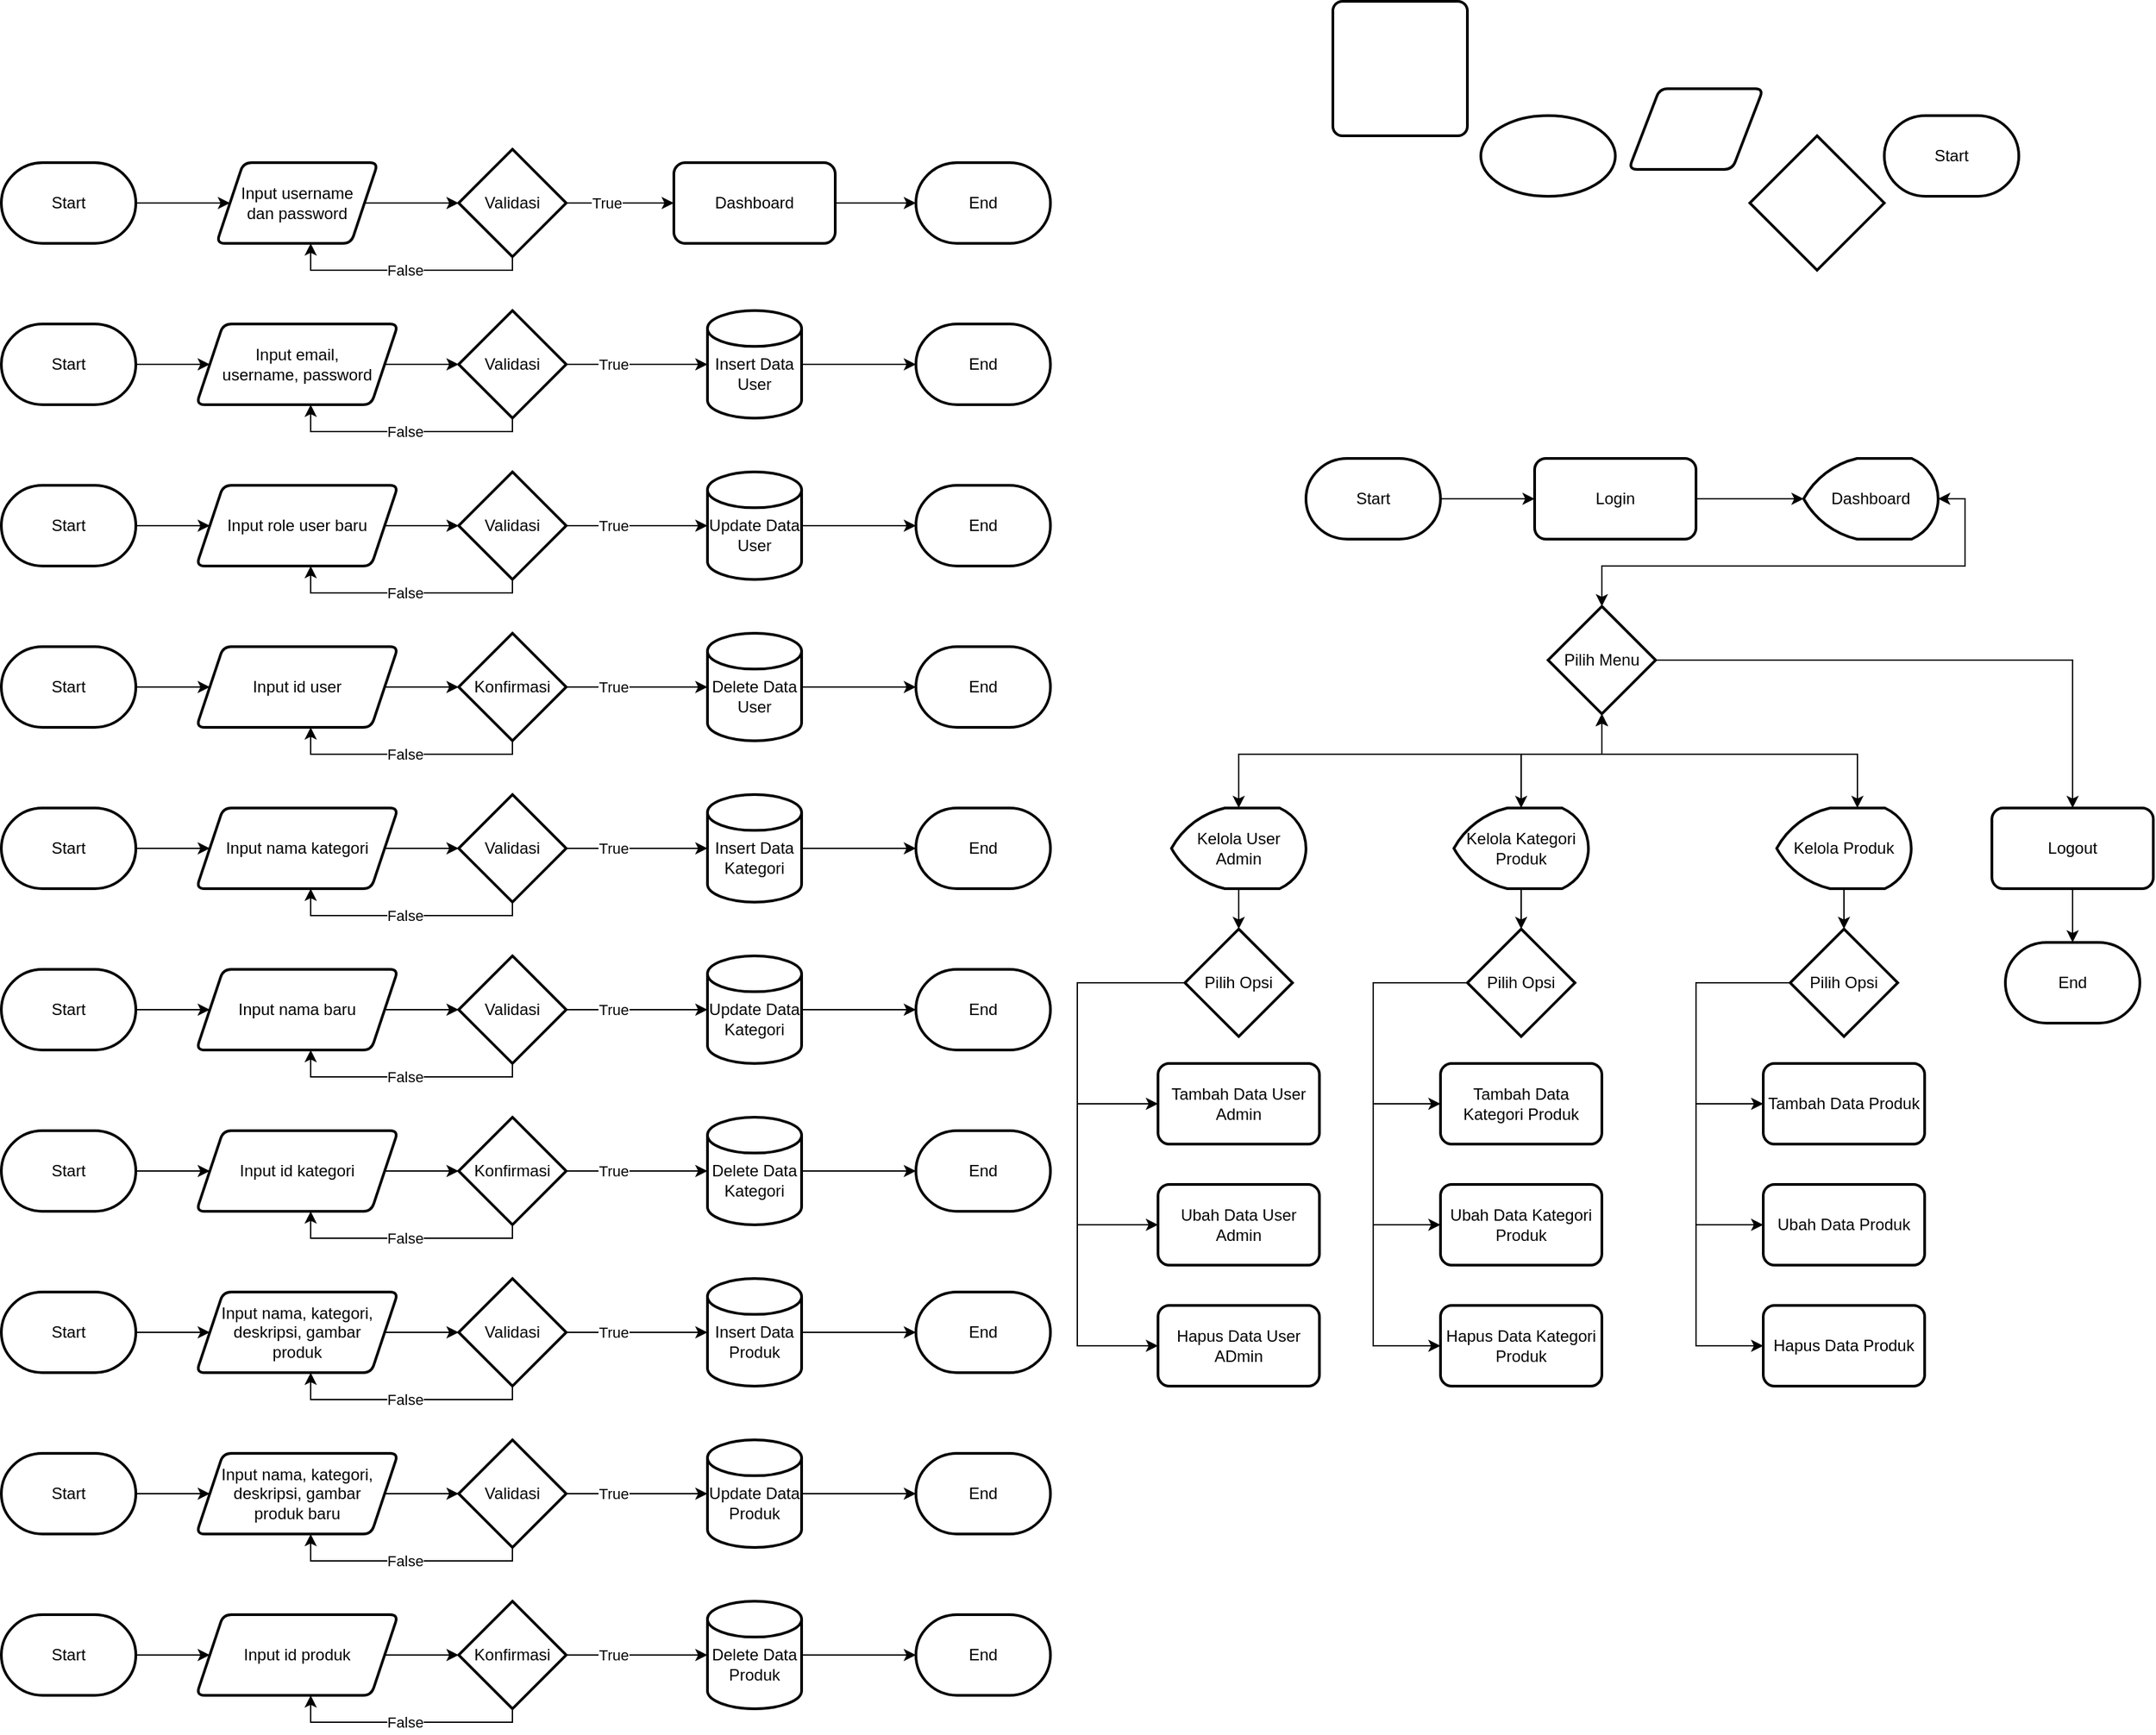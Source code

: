 <mxfile version="24.7.1" type="github">
  <diagram name="Page-1" id="4egFIx3D8ymip1pw0-96">
    <mxGraphModel dx="1615" dy="1778" grid="1" gridSize="10" guides="1" tooltips="1" connect="1" arrows="1" fold="1" page="1" pageScale="1" pageWidth="1100" pageHeight="850" math="0" shadow="0">
      <root>
        <mxCell id="0" />
        <mxCell id="1" parent="0" />
        <mxCell id="EiMYRc3BGC8ChVaxLTV0-5" value="" style="edgeStyle=orthogonalEdgeStyle;rounded=0;orthogonalLoop=1;jettySize=auto;html=1;" parent="1" source="EiMYRc3BGC8ChVaxLTV0-32" target="EiMYRc3BGC8ChVaxLTV0-4" edge="1">
          <mxGeometry relative="1" as="geometry">
            <mxPoint x="360" y="150" as="sourcePoint" />
          </mxGeometry>
        </mxCell>
        <mxCell id="EiMYRc3BGC8ChVaxLTV0-7" value="" style="edgeStyle=orthogonalEdgeStyle;rounded=0;orthogonalLoop=1;jettySize=auto;html=1;" parent="1" source="EiMYRc3BGC8ChVaxLTV0-4" target="EiMYRc3BGC8ChVaxLTV0-6" edge="1">
          <mxGeometry relative="1" as="geometry" />
        </mxCell>
        <mxCell id="EiMYRc3BGC8ChVaxLTV0-4" value="Input username&lt;div&gt;dan password&lt;/div&gt;" style="shape=parallelogram;perimeter=parallelogramPerimeter;whiteSpace=wrap;html=1;fixedSize=1;rounded=1;strokeColor=default;strokeWidth=2;align=center;verticalAlign=middle;arcSize=12;fontFamily=Helvetica;fontSize=12;fontColor=default;fillColor=default;" parent="1" vertex="1">
          <mxGeometry x="420" y="120" width="120" height="60" as="geometry" />
        </mxCell>
        <mxCell id="EiMYRc3BGC8ChVaxLTV0-8" style="edgeStyle=orthogonalEdgeStyle;rounded=0;orthogonalLoop=1;jettySize=auto;html=1;" parent="1" source="EiMYRc3BGC8ChVaxLTV0-6" target="EiMYRc3BGC8ChVaxLTV0-4" edge="1">
          <mxGeometry relative="1" as="geometry">
            <Array as="points">
              <mxPoint x="640" y="200" />
              <mxPoint x="490" y="200" />
            </Array>
          </mxGeometry>
        </mxCell>
        <mxCell id="EiMYRc3BGC8ChVaxLTV0-9" value="False" style="edgeLabel;html=1;align=center;verticalAlign=middle;resizable=0;points=[];" parent="EiMYRc3BGC8ChVaxLTV0-8" vertex="1" connectable="0">
          <mxGeometry x="-0.224" y="1" relative="1" as="geometry">
            <mxPoint x="-20" y="-1" as="offset" />
          </mxGeometry>
        </mxCell>
        <mxCell id="EiMYRc3BGC8ChVaxLTV0-11" value="" style="edgeStyle=orthogonalEdgeStyle;rounded=0;orthogonalLoop=1;jettySize=auto;html=1;" parent="1" source="EiMYRc3BGC8ChVaxLTV0-6" target="EiMYRc3BGC8ChVaxLTV0-10" edge="1">
          <mxGeometry relative="1" as="geometry" />
        </mxCell>
        <mxCell id="EiMYRc3BGC8ChVaxLTV0-12" value="True" style="edgeLabel;html=1;align=center;verticalAlign=middle;resizable=0;points=[];" parent="EiMYRc3BGC8ChVaxLTV0-11" vertex="1" connectable="0">
          <mxGeometry x="-0.607" y="-2" relative="1" as="geometry">
            <mxPoint x="14" y="-2" as="offset" />
          </mxGeometry>
        </mxCell>
        <mxCell id="EiMYRc3BGC8ChVaxLTV0-6" value="Validasi" style="rhombus;whiteSpace=wrap;html=1;strokeColor=default;strokeWidth=2;align=center;verticalAlign=middle;fontFamily=Helvetica;fontSize=12;fontColor=default;fillColor=default;" parent="1" vertex="1">
          <mxGeometry x="600" y="110" width="80" height="80" as="geometry" />
        </mxCell>
        <mxCell id="EiMYRc3BGC8ChVaxLTV0-36" style="edgeStyle=orthogonalEdgeStyle;rounded=0;orthogonalLoop=1;jettySize=auto;html=1;" parent="1" source="EiMYRc3BGC8ChVaxLTV0-10" target="EiMYRc3BGC8ChVaxLTV0-35" edge="1">
          <mxGeometry relative="1" as="geometry" />
        </mxCell>
        <mxCell id="EiMYRc3BGC8ChVaxLTV0-10" value="Dashboard" style="whiteSpace=wrap;html=1;rounded=1;strokeColor=default;strokeWidth=2;align=center;verticalAlign=middle;arcSize=14;fontFamily=Helvetica;fontSize=12;fontColor=default;fillColor=default;" parent="1" vertex="1">
          <mxGeometry x="760" y="120" width="120" height="60" as="geometry" />
        </mxCell>
        <mxCell id="EiMYRc3BGC8ChVaxLTV0-15" value="" style="edgeStyle=orthogonalEdgeStyle;rounded=0;orthogonalLoop=1;jettySize=auto;html=1;" parent="1" source="EiMYRc3BGC8ChVaxLTV0-16" target="EiMYRc3BGC8ChVaxLTV0-21" edge="1">
          <mxGeometry relative="1" as="geometry" />
        </mxCell>
        <mxCell id="EiMYRc3BGC8ChVaxLTV0-16" value="Input email, username,&lt;span style=&quot;background-color: initial;&quot;&gt;&amp;nbsp;password&lt;/span&gt;" style="shape=parallelogram;perimeter=parallelogramPerimeter;whiteSpace=wrap;html=1;fixedSize=1;rounded=1;strokeColor=default;strokeWidth=2;align=center;verticalAlign=middle;arcSize=12;fontFamily=Helvetica;fontSize=12;fontColor=default;fillColor=default;" parent="1" vertex="1">
          <mxGeometry x="405" y="240" width="150" height="60" as="geometry" />
        </mxCell>
        <mxCell id="EiMYRc3BGC8ChVaxLTV0-17" style="edgeStyle=orthogonalEdgeStyle;rounded=0;orthogonalLoop=1;jettySize=auto;html=1;" parent="1" source="EiMYRc3BGC8ChVaxLTV0-21" target="EiMYRc3BGC8ChVaxLTV0-16" edge="1">
          <mxGeometry relative="1" as="geometry">
            <Array as="points">
              <mxPoint x="640" y="320" />
              <mxPoint x="490" y="320" />
            </Array>
          </mxGeometry>
        </mxCell>
        <mxCell id="EiMYRc3BGC8ChVaxLTV0-18" value="False" style="edgeLabel;html=1;align=center;verticalAlign=middle;resizable=0;points=[];" parent="EiMYRc3BGC8ChVaxLTV0-17" vertex="1" connectable="0">
          <mxGeometry x="-0.224" y="1" relative="1" as="geometry">
            <mxPoint x="-20" y="-1" as="offset" />
          </mxGeometry>
        </mxCell>
        <mxCell id="EiMYRc3BGC8ChVaxLTV0-19" value="" style="edgeStyle=orthogonalEdgeStyle;rounded=0;orthogonalLoop=1;jettySize=auto;html=1;" parent="1" source="EiMYRc3BGC8ChVaxLTV0-21" target="EiMYRc3BGC8ChVaxLTV0-38" edge="1">
          <mxGeometry relative="1" as="geometry">
            <mxPoint x="760" y="270" as="targetPoint" />
          </mxGeometry>
        </mxCell>
        <mxCell id="EiMYRc3BGC8ChVaxLTV0-20" value="True" style="edgeLabel;html=1;align=center;verticalAlign=middle;resizable=0;points=[];" parent="EiMYRc3BGC8ChVaxLTV0-19" vertex="1" connectable="0">
          <mxGeometry x="-0.607" y="-2" relative="1" as="geometry">
            <mxPoint x="14" y="-2" as="offset" />
          </mxGeometry>
        </mxCell>
        <mxCell id="EiMYRc3BGC8ChVaxLTV0-21" value="Validasi" style="rhombus;whiteSpace=wrap;html=1;strokeColor=default;strokeWidth=2;align=center;verticalAlign=middle;fontFamily=Helvetica;fontSize=12;fontColor=default;fillColor=default;" parent="1" vertex="1">
          <mxGeometry x="600" y="230" width="80" height="80" as="geometry" />
        </mxCell>
        <mxCell id="EiMYRc3BGC8ChVaxLTV0-37" style="edgeStyle=orthogonalEdgeStyle;rounded=0;orthogonalLoop=1;jettySize=auto;html=1;" parent="1" source="EiMYRc3BGC8ChVaxLTV0-38" target="EiMYRc3BGC8ChVaxLTV0-34" edge="1">
          <mxGeometry relative="1" as="geometry">
            <mxPoint x="880" y="270" as="sourcePoint" />
          </mxGeometry>
        </mxCell>
        <mxCell id="EiMYRc3BGC8ChVaxLTV0-24" value="Start" style="strokeWidth=2;html=1;shape=mxgraph.flowchart.terminator;whiteSpace=wrap;" parent="1" vertex="1">
          <mxGeometry x="1660" y="85" width="100" height="60" as="geometry" />
        </mxCell>
        <mxCell id="EiMYRc3BGC8ChVaxLTV0-25" value="" style="shape=parallelogram;html=1;strokeWidth=2;perimeter=parallelogramPerimeter;whiteSpace=wrap;rounded=1;arcSize=12;size=0.23;" parent="1" vertex="1">
          <mxGeometry x="1470" y="65" width="100" height="60" as="geometry" />
        </mxCell>
        <mxCell id="EiMYRc3BGC8ChVaxLTV0-26" value="" style="rounded=1;whiteSpace=wrap;html=1;absoluteArcSize=1;arcSize=14;strokeWidth=2;" parent="1" vertex="1">
          <mxGeometry x="1250" width="100" height="100" as="geometry" />
        </mxCell>
        <mxCell id="EiMYRc3BGC8ChVaxLTV0-29" style="edgeStyle=orthogonalEdgeStyle;rounded=0;orthogonalLoop=1;jettySize=auto;html=1;" parent="1" source="EiMYRc3BGC8ChVaxLTV0-33" target="EiMYRc3BGC8ChVaxLTV0-16" edge="1">
          <mxGeometry relative="1" as="geometry">
            <mxPoint x="360" y="270" as="sourcePoint" />
          </mxGeometry>
        </mxCell>
        <mxCell id="EiMYRc3BGC8ChVaxLTV0-28" value="" style="strokeWidth=2;html=1;shape=mxgraph.flowchart.start_1;whiteSpace=wrap;" parent="1" vertex="1">
          <mxGeometry x="1360" y="85" width="100" height="60" as="geometry" />
        </mxCell>
        <mxCell id="EiMYRc3BGC8ChVaxLTV0-31" value="" style="strokeWidth=2;html=1;shape=mxgraph.flowchart.decision;whiteSpace=wrap;" parent="1" vertex="1">
          <mxGeometry x="1560" y="100" width="100" height="100" as="geometry" />
        </mxCell>
        <mxCell id="EiMYRc3BGC8ChVaxLTV0-32" value="Start" style="strokeWidth=2;html=1;shape=mxgraph.flowchart.terminator;whiteSpace=wrap;" parent="1" vertex="1">
          <mxGeometry x="260" y="120" width="100" height="60" as="geometry" />
        </mxCell>
        <mxCell id="EiMYRc3BGC8ChVaxLTV0-33" value="Start" style="strokeWidth=2;html=1;shape=mxgraph.flowchart.terminator;whiteSpace=wrap;" parent="1" vertex="1">
          <mxGeometry x="260" y="240" width="100" height="60" as="geometry" />
        </mxCell>
        <mxCell id="EiMYRc3BGC8ChVaxLTV0-34" value="End" style="strokeWidth=2;html=1;shape=mxgraph.flowchart.terminator;whiteSpace=wrap;" parent="1" vertex="1">
          <mxGeometry x="940" y="240" width="100" height="60" as="geometry" />
        </mxCell>
        <mxCell id="EiMYRc3BGC8ChVaxLTV0-35" value="End" style="strokeWidth=2;html=1;shape=mxgraph.flowchart.terminator;whiteSpace=wrap;" parent="1" vertex="1">
          <mxGeometry x="940" y="120" width="100" height="60" as="geometry" />
        </mxCell>
        <mxCell id="EiMYRc3BGC8ChVaxLTV0-38" value="&lt;div&gt;&lt;br&gt;&lt;/div&gt;Insert Data User" style="strokeWidth=2;html=1;shape=mxgraph.flowchart.database;whiteSpace=wrap;" parent="1" vertex="1">
          <mxGeometry x="785" y="230" width="70" height="80" as="geometry" />
        </mxCell>
        <mxCell id="EiMYRc3BGC8ChVaxLTV0-39" value="" style="edgeStyle=orthogonalEdgeStyle;rounded=0;orthogonalLoop=1;jettySize=auto;html=1;" parent="1" source="EiMYRc3BGC8ChVaxLTV0-40" target="EiMYRc3BGC8ChVaxLTV0-45" edge="1">
          <mxGeometry relative="1" as="geometry" />
        </mxCell>
        <mxCell id="EiMYRc3BGC8ChVaxLTV0-40" value="Input role user baru" style="shape=parallelogram;perimeter=parallelogramPerimeter;whiteSpace=wrap;html=1;fixedSize=1;rounded=1;strokeColor=default;strokeWidth=2;align=center;verticalAlign=middle;arcSize=12;fontFamily=Helvetica;fontSize=12;fontColor=default;fillColor=default;" parent="1" vertex="1">
          <mxGeometry x="405" y="360" width="150" height="60" as="geometry" />
        </mxCell>
        <mxCell id="EiMYRc3BGC8ChVaxLTV0-41" style="edgeStyle=orthogonalEdgeStyle;rounded=0;orthogonalLoop=1;jettySize=auto;html=1;" parent="1" source="EiMYRc3BGC8ChVaxLTV0-45" target="EiMYRc3BGC8ChVaxLTV0-40" edge="1">
          <mxGeometry relative="1" as="geometry">
            <Array as="points">
              <mxPoint x="640" y="440" />
              <mxPoint x="490" y="440" />
            </Array>
          </mxGeometry>
        </mxCell>
        <mxCell id="EiMYRc3BGC8ChVaxLTV0-42" value="False" style="edgeLabel;html=1;align=center;verticalAlign=middle;resizable=0;points=[];" parent="EiMYRc3BGC8ChVaxLTV0-41" vertex="1" connectable="0">
          <mxGeometry x="-0.224" y="1" relative="1" as="geometry">
            <mxPoint x="-20" y="-1" as="offset" />
          </mxGeometry>
        </mxCell>
        <mxCell id="EiMYRc3BGC8ChVaxLTV0-43" value="" style="edgeStyle=orthogonalEdgeStyle;rounded=0;orthogonalLoop=1;jettySize=auto;html=1;" parent="1" source="EiMYRc3BGC8ChVaxLTV0-45" target="EiMYRc3BGC8ChVaxLTV0-50" edge="1">
          <mxGeometry relative="1" as="geometry">
            <mxPoint x="760" y="390" as="targetPoint" />
          </mxGeometry>
        </mxCell>
        <mxCell id="EiMYRc3BGC8ChVaxLTV0-44" value="True" style="edgeLabel;html=1;align=center;verticalAlign=middle;resizable=0;points=[];" parent="EiMYRc3BGC8ChVaxLTV0-43" vertex="1" connectable="0">
          <mxGeometry x="-0.607" y="-2" relative="1" as="geometry">
            <mxPoint x="14" y="-2" as="offset" />
          </mxGeometry>
        </mxCell>
        <mxCell id="EiMYRc3BGC8ChVaxLTV0-45" value="Validasi" style="rhombus;whiteSpace=wrap;html=1;strokeColor=default;strokeWidth=2;align=center;verticalAlign=middle;fontFamily=Helvetica;fontSize=12;fontColor=default;fillColor=default;" parent="1" vertex="1">
          <mxGeometry x="600" y="350" width="80" height="80" as="geometry" />
        </mxCell>
        <mxCell id="EiMYRc3BGC8ChVaxLTV0-46" style="edgeStyle=orthogonalEdgeStyle;rounded=0;orthogonalLoop=1;jettySize=auto;html=1;" parent="1" source="EiMYRc3BGC8ChVaxLTV0-50" target="EiMYRc3BGC8ChVaxLTV0-49" edge="1">
          <mxGeometry relative="1" as="geometry">
            <mxPoint x="880" y="390" as="sourcePoint" />
          </mxGeometry>
        </mxCell>
        <mxCell id="EiMYRc3BGC8ChVaxLTV0-47" style="edgeStyle=orthogonalEdgeStyle;rounded=0;orthogonalLoop=1;jettySize=auto;html=1;" parent="1" source="EiMYRc3BGC8ChVaxLTV0-48" target="EiMYRc3BGC8ChVaxLTV0-40" edge="1">
          <mxGeometry relative="1" as="geometry">
            <mxPoint x="360" y="390" as="sourcePoint" />
          </mxGeometry>
        </mxCell>
        <mxCell id="EiMYRc3BGC8ChVaxLTV0-48" value="Start" style="strokeWidth=2;html=1;shape=mxgraph.flowchart.terminator;whiteSpace=wrap;" parent="1" vertex="1">
          <mxGeometry x="260" y="360" width="100" height="60" as="geometry" />
        </mxCell>
        <mxCell id="EiMYRc3BGC8ChVaxLTV0-49" value="End" style="strokeWidth=2;html=1;shape=mxgraph.flowchart.terminator;whiteSpace=wrap;" parent="1" vertex="1">
          <mxGeometry x="940" y="360" width="100" height="60" as="geometry" />
        </mxCell>
        <mxCell id="EiMYRc3BGC8ChVaxLTV0-50" value="&lt;div&gt;&lt;br&gt;&lt;/div&gt;Update Data User" style="strokeWidth=2;html=1;shape=mxgraph.flowchart.database;whiteSpace=wrap;" parent="1" vertex="1">
          <mxGeometry x="785" y="350" width="70" height="80" as="geometry" />
        </mxCell>
        <mxCell id="EiMYRc3BGC8ChVaxLTV0-51" value="" style="edgeStyle=orthogonalEdgeStyle;rounded=0;orthogonalLoop=1;jettySize=auto;html=1;" parent="1" source="EiMYRc3BGC8ChVaxLTV0-52" target="EiMYRc3BGC8ChVaxLTV0-57" edge="1">
          <mxGeometry relative="1" as="geometry" />
        </mxCell>
        <mxCell id="EiMYRc3BGC8ChVaxLTV0-52" value="Input id user" style="shape=parallelogram;perimeter=parallelogramPerimeter;whiteSpace=wrap;html=1;fixedSize=1;rounded=1;strokeColor=default;strokeWidth=2;align=center;verticalAlign=middle;arcSize=12;fontFamily=Helvetica;fontSize=12;fontColor=default;fillColor=default;" parent="1" vertex="1">
          <mxGeometry x="405" y="480" width="150" height="60" as="geometry" />
        </mxCell>
        <mxCell id="EiMYRc3BGC8ChVaxLTV0-53" style="edgeStyle=orthogonalEdgeStyle;rounded=0;orthogonalLoop=1;jettySize=auto;html=1;" parent="1" source="EiMYRc3BGC8ChVaxLTV0-57" target="EiMYRc3BGC8ChVaxLTV0-52" edge="1">
          <mxGeometry relative="1" as="geometry">
            <Array as="points">
              <mxPoint x="640" y="560" />
              <mxPoint x="490" y="560" />
            </Array>
          </mxGeometry>
        </mxCell>
        <mxCell id="EiMYRc3BGC8ChVaxLTV0-54" value="False" style="edgeLabel;html=1;align=center;verticalAlign=middle;resizable=0;points=[];" parent="EiMYRc3BGC8ChVaxLTV0-53" vertex="1" connectable="0">
          <mxGeometry x="-0.224" y="1" relative="1" as="geometry">
            <mxPoint x="-20" y="-1" as="offset" />
          </mxGeometry>
        </mxCell>
        <mxCell id="EiMYRc3BGC8ChVaxLTV0-55" value="" style="edgeStyle=orthogonalEdgeStyle;rounded=0;orthogonalLoop=1;jettySize=auto;html=1;" parent="1" source="EiMYRc3BGC8ChVaxLTV0-57" target="EiMYRc3BGC8ChVaxLTV0-62" edge="1">
          <mxGeometry relative="1" as="geometry">
            <mxPoint x="760" y="510" as="targetPoint" />
          </mxGeometry>
        </mxCell>
        <mxCell id="EiMYRc3BGC8ChVaxLTV0-56" value="True" style="edgeLabel;html=1;align=center;verticalAlign=middle;resizable=0;points=[];" parent="EiMYRc3BGC8ChVaxLTV0-55" vertex="1" connectable="0">
          <mxGeometry x="-0.607" y="-2" relative="1" as="geometry">
            <mxPoint x="14" y="-2" as="offset" />
          </mxGeometry>
        </mxCell>
        <mxCell id="EiMYRc3BGC8ChVaxLTV0-57" value="Konfirmasi" style="rhombus;whiteSpace=wrap;html=1;strokeColor=default;strokeWidth=2;align=center;verticalAlign=middle;fontFamily=Helvetica;fontSize=12;fontColor=default;fillColor=default;" parent="1" vertex="1">
          <mxGeometry x="600" y="470" width="80" height="80" as="geometry" />
        </mxCell>
        <mxCell id="EiMYRc3BGC8ChVaxLTV0-58" style="edgeStyle=orthogonalEdgeStyle;rounded=0;orthogonalLoop=1;jettySize=auto;html=1;" parent="1" source="EiMYRc3BGC8ChVaxLTV0-62" target="EiMYRc3BGC8ChVaxLTV0-61" edge="1">
          <mxGeometry relative="1" as="geometry">
            <mxPoint x="880" y="510" as="sourcePoint" />
          </mxGeometry>
        </mxCell>
        <mxCell id="EiMYRc3BGC8ChVaxLTV0-59" style="edgeStyle=orthogonalEdgeStyle;rounded=0;orthogonalLoop=1;jettySize=auto;html=1;" parent="1" source="EiMYRc3BGC8ChVaxLTV0-60" target="EiMYRc3BGC8ChVaxLTV0-52" edge="1">
          <mxGeometry relative="1" as="geometry">
            <mxPoint x="360" y="510" as="sourcePoint" />
          </mxGeometry>
        </mxCell>
        <mxCell id="EiMYRc3BGC8ChVaxLTV0-60" value="Start" style="strokeWidth=2;html=1;shape=mxgraph.flowchart.terminator;whiteSpace=wrap;" parent="1" vertex="1">
          <mxGeometry x="260" y="480" width="100" height="60" as="geometry" />
        </mxCell>
        <mxCell id="EiMYRc3BGC8ChVaxLTV0-61" value="End" style="strokeWidth=2;html=1;shape=mxgraph.flowchart.terminator;whiteSpace=wrap;" parent="1" vertex="1">
          <mxGeometry x="940" y="480" width="100" height="60" as="geometry" />
        </mxCell>
        <mxCell id="EiMYRc3BGC8ChVaxLTV0-62" value="&lt;div&gt;&lt;br&gt;&lt;/div&gt;Delete Data User" style="strokeWidth=2;html=1;shape=mxgraph.flowchart.database;whiteSpace=wrap;" parent="1" vertex="1">
          <mxGeometry x="785" y="470" width="70" height="80" as="geometry" />
        </mxCell>
        <mxCell id="EiMYRc3BGC8ChVaxLTV0-63" value="" style="edgeStyle=orthogonalEdgeStyle;rounded=0;orthogonalLoop=1;jettySize=auto;html=1;" parent="1" source="EiMYRc3BGC8ChVaxLTV0-64" target="EiMYRc3BGC8ChVaxLTV0-69" edge="1">
          <mxGeometry relative="1" as="geometry" />
        </mxCell>
        <mxCell id="EiMYRc3BGC8ChVaxLTV0-64" value="Input nama kategori" style="shape=parallelogram;perimeter=parallelogramPerimeter;whiteSpace=wrap;html=1;fixedSize=1;rounded=1;strokeColor=default;strokeWidth=2;align=center;verticalAlign=middle;arcSize=12;fontFamily=Helvetica;fontSize=12;fontColor=default;fillColor=default;" parent="1" vertex="1">
          <mxGeometry x="405" y="600" width="150" height="60" as="geometry" />
        </mxCell>
        <mxCell id="EiMYRc3BGC8ChVaxLTV0-65" style="edgeStyle=orthogonalEdgeStyle;rounded=0;orthogonalLoop=1;jettySize=auto;html=1;" parent="1" source="EiMYRc3BGC8ChVaxLTV0-69" target="EiMYRc3BGC8ChVaxLTV0-64" edge="1">
          <mxGeometry relative="1" as="geometry">
            <Array as="points">
              <mxPoint x="640" y="680" />
              <mxPoint x="490" y="680" />
            </Array>
          </mxGeometry>
        </mxCell>
        <mxCell id="EiMYRc3BGC8ChVaxLTV0-66" value="False" style="edgeLabel;html=1;align=center;verticalAlign=middle;resizable=0;points=[];" parent="EiMYRc3BGC8ChVaxLTV0-65" vertex="1" connectable="0">
          <mxGeometry x="-0.224" y="1" relative="1" as="geometry">
            <mxPoint x="-20" y="-1" as="offset" />
          </mxGeometry>
        </mxCell>
        <mxCell id="EiMYRc3BGC8ChVaxLTV0-67" value="" style="edgeStyle=orthogonalEdgeStyle;rounded=0;orthogonalLoop=1;jettySize=auto;html=1;" parent="1" source="EiMYRc3BGC8ChVaxLTV0-69" target="EiMYRc3BGC8ChVaxLTV0-74" edge="1">
          <mxGeometry relative="1" as="geometry">
            <mxPoint x="760" y="630" as="targetPoint" />
          </mxGeometry>
        </mxCell>
        <mxCell id="EiMYRc3BGC8ChVaxLTV0-68" value="True" style="edgeLabel;html=1;align=center;verticalAlign=middle;resizable=0;points=[];" parent="EiMYRc3BGC8ChVaxLTV0-67" vertex="1" connectable="0">
          <mxGeometry x="-0.607" y="-2" relative="1" as="geometry">
            <mxPoint x="14" y="-2" as="offset" />
          </mxGeometry>
        </mxCell>
        <mxCell id="EiMYRc3BGC8ChVaxLTV0-69" value="Validasi" style="rhombus;whiteSpace=wrap;html=1;strokeColor=default;strokeWidth=2;align=center;verticalAlign=middle;fontFamily=Helvetica;fontSize=12;fontColor=default;fillColor=default;" parent="1" vertex="1">
          <mxGeometry x="600" y="590" width="80" height="80" as="geometry" />
        </mxCell>
        <mxCell id="EiMYRc3BGC8ChVaxLTV0-70" style="edgeStyle=orthogonalEdgeStyle;rounded=0;orthogonalLoop=1;jettySize=auto;html=1;" parent="1" source="EiMYRc3BGC8ChVaxLTV0-74" target="EiMYRc3BGC8ChVaxLTV0-73" edge="1">
          <mxGeometry relative="1" as="geometry">
            <mxPoint x="880" y="630" as="sourcePoint" />
          </mxGeometry>
        </mxCell>
        <mxCell id="EiMYRc3BGC8ChVaxLTV0-71" style="edgeStyle=orthogonalEdgeStyle;rounded=0;orthogonalLoop=1;jettySize=auto;html=1;" parent="1" source="EiMYRc3BGC8ChVaxLTV0-72" target="EiMYRc3BGC8ChVaxLTV0-64" edge="1">
          <mxGeometry relative="1" as="geometry">
            <mxPoint x="360" y="630" as="sourcePoint" />
          </mxGeometry>
        </mxCell>
        <mxCell id="EiMYRc3BGC8ChVaxLTV0-72" value="Start" style="strokeWidth=2;html=1;shape=mxgraph.flowchart.terminator;whiteSpace=wrap;" parent="1" vertex="1">
          <mxGeometry x="260" y="600" width="100" height="60" as="geometry" />
        </mxCell>
        <mxCell id="EiMYRc3BGC8ChVaxLTV0-73" value="End" style="strokeWidth=2;html=1;shape=mxgraph.flowchart.terminator;whiteSpace=wrap;" parent="1" vertex="1">
          <mxGeometry x="940" y="600" width="100" height="60" as="geometry" />
        </mxCell>
        <mxCell id="EiMYRc3BGC8ChVaxLTV0-74" value="&lt;div&gt;&lt;br&gt;&lt;/div&gt;Insert Data Kategori" style="strokeWidth=2;html=1;shape=mxgraph.flowchart.database;whiteSpace=wrap;" parent="1" vertex="1">
          <mxGeometry x="785" y="590" width="70" height="80" as="geometry" />
        </mxCell>
        <mxCell id="EiMYRc3BGC8ChVaxLTV0-75" value="" style="edgeStyle=orthogonalEdgeStyle;rounded=0;orthogonalLoop=1;jettySize=auto;html=1;" parent="1" source="EiMYRc3BGC8ChVaxLTV0-76" target="EiMYRc3BGC8ChVaxLTV0-81" edge="1">
          <mxGeometry relative="1" as="geometry" />
        </mxCell>
        <mxCell id="EiMYRc3BGC8ChVaxLTV0-76" value="Input nama baru" style="shape=parallelogram;perimeter=parallelogramPerimeter;whiteSpace=wrap;html=1;fixedSize=1;rounded=1;strokeColor=default;strokeWidth=2;align=center;verticalAlign=middle;arcSize=12;fontFamily=Helvetica;fontSize=12;fontColor=default;fillColor=default;" parent="1" vertex="1">
          <mxGeometry x="405" y="720" width="150" height="60" as="geometry" />
        </mxCell>
        <mxCell id="EiMYRc3BGC8ChVaxLTV0-77" style="edgeStyle=orthogonalEdgeStyle;rounded=0;orthogonalLoop=1;jettySize=auto;html=1;" parent="1" source="EiMYRc3BGC8ChVaxLTV0-81" target="EiMYRc3BGC8ChVaxLTV0-76" edge="1">
          <mxGeometry relative="1" as="geometry">
            <Array as="points">
              <mxPoint x="640" y="800" />
              <mxPoint x="490" y="800" />
            </Array>
          </mxGeometry>
        </mxCell>
        <mxCell id="EiMYRc3BGC8ChVaxLTV0-78" value="False" style="edgeLabel;html=1;align=center;verticalAlign=middle;resizable=0;points=[];" parent="EiMYRc3BGC8ChVaxLTV0-77" vertex="1" connectable="0">
          <mxGeometry x="-0.224" y="1" relative="1" as="geometry">
            <mxPoint x="-20" y="-1" as="offset" />
          </mxGeometry>
        </mxCell>
        <mxCell id="EiMYRc3BGC8ChVaxLTV0-79" value="" style="edgeStyle=orthogonalEdgeStyle;rounded=0;orthogonalLoop=1;jettySize=auto;html=1;" parent="1" source="EiMYRc3BGC8ChVaxLTV0-81" target="EiMYRc3BGC8ChVaxLTV0-86" edge="1">
          <mxGeometry relative="1" as="geometry">
            <mxPoint x="760" y="750" as="targetPoint" />
          </mxGeometry>
        </mxCell>
        <mxCell id="EiMYRc3BGC8ChVaxLTV0-80" value="True" style="edgeLabel;html=1;align=center;verticalAlign=middle;resizable=0;points=[];" parent="EiMYRc3BGC8ChVaxLTV0-79" vertex="1" connectable="0">
          <mxGeometry x="-0.607" y="-2" relative="1" as="geometry">
            <mxPoint x="14" y="-2" as="offset" />
          </mxGeometry>
        </mxCell>
        <mxCell id="EiMYRc3BGC8ChVaxLTV0-81" value="Validasi" style="rhombus;whiteSpace=wrap;html=1;strokeColor=default;strokeWidth=2;align=center;verticalAlign=middle;fontFamily=Helvetica;fontSize=12;fontColor=default;fillColor=default;" parent="1" vertex="1">
          <mxGeometry x="600" y="710" width="80" height="80" as="geometry" />
        </mxCell>
        <mxCell id="EiMYRc3BGC8ChVaxLTV0-82" style="edgeStyle=orthogonalEdgeStyle;rounded=0;orthogonalLoop=1;jettySize=auto;html=1;" parent="1" source="EiMYRc3BGC8ChVaxLTV0-86" target="EiMYRc3BGC8ChVaxLTV0-85" edge="1">
          <mxGeometry relative="1" as="geometry">
            <mxPoint x="880" y="750" as="sourcePoint" />
          </mxGeometry>
        </mxCell>
        <mxCell id="EiMYRc3BGC8ChVaxLTV0-83" style="edgeStyle=orthogonalEdgeStyle;rounded=0;orthogonalLoop=1;jettySize=auto;html=1;" parent="1" source="EiMYRc3BGC8ChVaxLTV0-84" target="EiMYRc3BGC8ChVaxLTV0-76" edge="1">
          <mxGeometry relative="1" as="geometry">
            <mxPoint x="360" y="750" as="sourcePoint" />
          </mxGeometry>
        </mxCell>
        <mxCell id="EiMYRc3BGC8ChVaxLTV0-84" value="Start" style="strokeWidth=2;html=1;shape=mxgraph.flowchart.terminator;whiteSpace=wrap;" parent="1" vertex="1">
          <mxGeometry x="260" y="720" width="100" height="60" as="geometry" />
        </mxCell>
        <mxCell id="EiMYRc3BGC8ChVaxLTV0-85" value="End" style="strokeWidth=2;html=1;shape=mxgraph.flowchart.terminator;whiteSpace=wrap;" parent="1" vertex="1">
          <mxGeometry x="940" y="720" width="100" height="60" as="geometry" />
        </mxCell>
        <mxCell id="EiMYRc3BGC8ChVaxLTV0-86" value="&lt;div&gt;&lt;/div&gt;&lt;div&gt;&lt;br&gt;&lt;/div&gt;&lt;div&gt;Update Data Kategori&lt;br&gt;&lt;/div&gt;" style="strokeWidth=2;html=1;shape=mxgraph.flowchart.database;whiteSpace=wrap;" parent="1" vertex="1">
          <mxGeometry x="785" y="710" width="70" height="80" as="geometry" />
        </mxCell>
        <mxCell id="EiMYRc3BGC8ChVaxLTV0-87" value="" style="edgeStyle=orthogonalEdgeStyle;rounded=0;orthogonalLoop=1;jettySize=auto;html=1;" parent="1" source="EiMYRc3BGC8ChVaxLTV0-88" target="EiMYRc3BGC8ChVaxLTV0-93" edge="1">
          <mxGeometry relative="1" as="geometry" />
        </mxCell>
        <mxCell id="EiMYRc3BGC8ChVaxLTV0-88" value="Input id kategori" style="shape=parallelogram;perimeter=parallelogramPerimeter;whiteSpace=wrap;html=1;fixedSize=1;rounded=1;strokeColor=default;strokeWidth=2;align=center;verticalAlign=middle;arcSize=12;fontFamily=Helvetica;fontSize=12;fontColor=default;fillColor=default;" parent="1" vertex="1">
          <mxGeometry x="405" y="840" width="150" height="60" as="geometry" />
        </mxCell>
        <mxCell id="EiMYRc3BGC8ChVaxLTV0-89" style="edgeStyle=orthogonalEdgeStyle;rounded=0;orthogonalLoop=1;jettySize=auto;html=1;" parent="1" source="EiMYRc3BGC8ChVaxLTV0-93" target="EiMYRc3BGC8ChVaxLTV0-88" edge="1">
          <mxGeometry relative="1" as="geometry">
            <Array as="points">
              <mxPoint x="640" y="920" />
              <mxPoint x="490" y="920" />
            </Array>
          </mxGeometry>
        </mxCell>
        <mxCell id="EiMYRc3BGC8ChVaxLTV0-90" value="False" style="edgeLabel;html=1;align=center;verticalAlign=middle;resizable=0;points=[];" parent="EiMYRc3BGC8ChVaxLTV0-89" vertex="1" connectable="0">
          <mxGeometry x="-0.224" y="1" relative="1" as="geometry">
            <mxPoint x="-20" y="-1" as="offset" />
          </mxGeometry>
        </mxCell>
        <mxCell id="EiMYRc3BGC8ChVaxLTV0-91" value="" style="edgeStyle=orthogonalEdgeStyle;rounded=0;orthogonalLoop=1;jettySize=auto;html=1;" parent="1" source="EiMYRc3BGC8ChVaxLTV0-93" target="EiMYRc3BGC8ChVaxLTV0-98" edge="1">
          <mxGeometry relative="1" as="geometry">
            <mxPoint x="760" y="870" as="targetPoint" />
          </mxGeometry>
        </mxCell>
        <mxCell id="EiMYRc3BGC8ChVaxLTV0-92" value="True" style="edgeLabel;html=1;align=center;verticalAlign=middle;resizable=0;points=[];" parent="EiMYRc3BGC8ChVaxLTV0-91" vertex="1" connectable="0">
          <mxGeometry x="-0.607" y="-2" relative="1" as="geometry">
            <mxPoint x="14" y="-2" as="offset" />
          </mxGeometry>
        </mxCell>
        <mxCell id="EiMYRc3BGC8ChVaxLTV0-93" value="Konfirmasi" style="rhombus;whiteSpace=wrap;html=1;strokeColor=default;strokeWidth=2;align=center;verticalAlign=middle;fontFamily=Helvetica;fontSize=12;fontColor=default;fillColor=default;" parent="1" vertex="1">
          <mxGeometry x="600" y="830" width="80" height="80" as="geometry" />
        </mxCell>
        <mxCell id="EiMYRc3BGC8ChVaxLTV0-94" style="edgeStyle=orthogonalEdgeStyle;rounded=0;orthogonalLoop=1;jettySize=auto;html=1;" parent="1" source="EiMYRc3BGC8ChVaxLTV0-98" target="EiMYRc3BGC8ChVaxLTV0-97" edge="1">
          <mxGeometry relative="1" as="geometry">
            <mxPoint x="880" y="870" as="sourcePoint" />
          </mxGeometry>
        </mxCell>
        <mxCell id="EiMYRc3BGC8ChVaxLTV0-95" style="edgeStyle=orthogonalEdgeStyle;rounded=0;orthogonalLoop=1;jettySize=auto;html=1;" parent="1" source="EiMYRc3BGC8ChVaxLTV0-96" target="EiMYRc3BGC8ChVaxLTV0-88" edge="1">
          <mxGeometry relative="1" as="geometry">
            <mxPoint x="360" y="870" as="sourcePoint" />
          </mxGeometry>
        </mxCell>
        <mxCell id="EiMYRc3BGC8ChVaxLTV0-96" value="Start" style="strokeWidth=2;html=1;shape=mxgraph.flowchart.terminator;whiteSpace=wrap;" parent="1" vertex="1">
          <mxGeometry x="260" y="840" width="100" height="60" as="geometry" />
        </mxCell>
        <mxCell id="EiMYRc3BGC8ChVaxLTV0-97" value="End" style="strokeWidth=2;html=1;shape=mxgraph.flowchart.terminator;whiteSpace=wrap;" parent="1" vertex="1">
          <mxGeometry x="940" y="840" width="100" height="60" as="geometry" />
        </mxCell>
        <mxCell id="EiMYRc3BGC8ChVaxLTV0-98" value="&lt;div&gt;&lt;br&gt;&lt;/div&gt;Delete Data Kategori" style="strokeWidth=2;html=1;shape=mxgraph.flowchart.database;whiteSpace=wrap;" parent="1" vertex="1">
          <mxGeometry x="785" y="830" width="70" height="80" as="geometry" />
        </mxCell>
        <mxCell id="EiMYRc3BGC8ChVaxLTV0-99" value="" style="edgeStyle=orthogonalEdgeStyle;rounded=0;orthogonalLoop=1;jettySize=auto;html=1;" parent="1" source="EiMYRc3BGC8ChVaxLTV0-100" target="EiMYRc3BGC8ChVaxLTV0-105" edge="1">
          <mxGeometry relative="1" as="geometry" />
        </mxCell>
        <mxCell id="EiMYRc3BGC8ChVaxLTV0-100" value="Input nama, kategori, deskripsi, gambar&lt;div&gt;produk&lt;/div&gt;" style="shape=parallelogram;perimeter=parallelogramPerimeter;whiteSpace=wrap;html=1;fixedSize=1;rounded=1;strokeColor=default;strokeWidth=2;align=center;verticalAlign=middle;arcSize=12;fontFamily=Helvetica;fontSize=12;fontColor=default;fillColor=default;" parent="1" vertex="1">
          <mxGeometry x="405" y="960" width="150" height="60" as="geometry" />
        </mxCell>
        <mxCell id="EiMYRc3BGC8ChVaxLTV0-101" style="edgeStyle=orthogonalEdgeStyle;rounded=0;orthogonalLoop=1;jettySize=auto;html=1;" parent="1" source="EiMYRc3BGC8ChVaxLTV0-105" target="EiMYRc3BGC8ChVaxLTV0-100" edge="1">
          <mxGeometry relative="1" as="geometry">
            <Array as="points">
              <mxPoint x="640" y="1040" />
              <mxPoint x="490" y="1040" />
            </Array>
          </mxGeometry>
        </mxCell>
        <mxCell id="EiMYRc3BGC8ChVaxLTV0-102" value="False" style="edgeLabel;html=1;align=center;verticalAlign=middle;resizable=0;points=[];" parent="EiMYRc3BGC8ChVaxLTV0-101" vertex="1" connectable="0">
          <mxGeometry x="-0.224" y="1" relative="1" as="geometry">
            <mxPoint x="-20" y="-1" as="offset" />
          </mxGeometry>
        </mxCell>
        <mxCell id="EiMYRc3BGC8ChVaxLTV0-103" value="" style="edgeStyle=orthogonalEdgeStyle;rounded=0;orthogonalLoop=1;jettySize=auto;html=1;" parent="1" source="EiMYRc3BGC8ChVaxLTV0-105" target="EiMYRc3BGC8ChVaxLTV0-110" edge="1">
          <mxGeometry relative="1" as="geometry">
            <mxPoint x="760" y="990" as="targetPoint" />
          </mxGeometry>
        </mxCell>
        <mxCell id="EiMYRc3BGC8ChVaxLTV0-104" value="True" style="edgeLabel;html=1;align=center;verticalAlign=middle;resizable=0;points=[];" parent="EiMYRc3BGC8ChVaxLTV0-103" vertex="1" connectable="0">
          <mxGeometry x="-0.607" y="-2" relative="1" as="geometry">
            <mxPoint x="14" y="-2" as="offset" />
          </mxGeometry>
        </mxCell>
        <mxCell id="EiMYRc3BGC8ChVaxLTV0-105" value="Validasi" style="rhombus;whiteSpace=wrap;html=1;strokeColor=default;strokeWidth=2;align=center;verticalAlign=middle;fontFamily=Helvetica;fontSize=12;fontColor=default;fillColor=default;" parent="1" vertex="1">
          <mxGeometry x="600" y="950" width="80" height="80" as="geometry" />
        </mxCell>
        <mxCell id="EiMYRc3BGC8ChVaxLTV0-106" style="edgeStyle=orthogonalEdgeStyle;rounded=0;orthogonalLoop=1;jettySize=auto;html=1;" parent="1" source="EiMYRc3BGC8ChVaxLTV0-110" target="EiMYRc3BGC8ChVaxLTV0-109" edge="1">
          <mxGeometry relative="1" as="geometry">
            <mxPoint x="880" y="990" as="sourcePoint" />
          </mxGeometry>
        </mxCell>
        <mxCell id="EiMYRc3BGC8ChVaxLTV0-107" style="edgeStyle=orthogonalEdgeStyle;rounded=0;orthogonalLoop=1;jettySize=auto;html=1;" parent="1" source="EiMYRc3BGC8ChVaxLTV0-108" target="EiMYRc3BGC8ChVaxLTV0-100" edge="1">
          <mxGeometry relative="1" as="geometry">
            <mxPoint x="360" y="990" as="sourcePoint" />
          </mxGeometry>
        </mxCell>
        <mxCell id="EiMYRc3BGC8ChVaxLTV0-108" value="Start" style="strokeWidth=2;html=1;shape=mxgraph.flowchart.terminator;whiteSpace=wrap;" parent="1" vertex="1">
          <mxGeometry x="260" y="960" width="100" height="60" as="geometry" />
        </mxCell>
        <mxCell id="EiMYRc3BGC8ChVaxLTV0-109" value="End" style="strokeWidth=2;html=1;shape=mxgraph.flowchart.terminator;whiteSpace=wrap;" parent="1" vertex="1">
          <mxGeometry x="940" y="960" width="100" height="60" as="geometry" />
        </mxCell>
        <mxCell id="EiMYRc3BGC8ChVaxLTV0-110" value="&lt;div&gt;&lt;br&gt;&lt;/div&gt;Insert Data Produk" style="strokeWidth=2;html=1;shape=mxgraph.flowchart.database;whiteSpace=wrap;" parent="1" vertex="1">
          <mxGeometry x="785" y="950" width="70" height="80" as="geometry" />
        </mxCell>
        <mxCell id="EiMYRc3BGC8ChVaxLTV0-111" value="" style="edgeStyle=orthogonalEdgeStyle;rounded=0;orthogonalLoop=1;jettySize=auto;html=1;" parent="1" source="EiMYRc3BGC8ChVaxLTV0-112" target="EiMYRc3BGC8ChVaxLTV0-117" edge="1">
          <mxGeometry relative="1" as="geometry" />
        </mxCell>
        <mxCell id="EiMYRc3BGC8ChVaxLTV0-112" value="Input nama, kategori, deskripsi, gambar&lt;div&gt;produk baru&lt;/div&gt;" style="shape=parallelogram;perimeter=parallelogramPerimeter;whiteSpace=wrap;html=1;fixedSize=1;rounded=1;strokeColor=default;strokeWidth=2;align=center;verticalAlign=middle;arcSize=12;fontFamily=Helvetica;fontSize=12;fontColor=default;fillColor=default;" parent="1" vertex="1">
          <mxGeometry x="405" y="1080" width="150" height="60" as="geometry" />
        </mxCell>
        <mxCell id="EiMYRc3BGC8ChVaxLTV0-113" style="edgeStyle=orthogonalEdgeStyle;rounded=0;orthogonalLoop=1;jettySize=auto;html=1;" parent="1" source="EiMYRc3BGC8ChVaxLTV0-117" target="EiMYRc3BGC8ChVaxLTV0-112" edge="1">
          <mxGeometry relative="1" as="geometry">
            <Array as="points">
              <mxPoint x="640" y="1160" />
              <mxPoint x="490" y="1160" />
            </Array>
          </mxGeometry>
        </mxCell>
        <mxCell id="EiMYRc3BGC8ChVaxLTV0-114" value="False" style="edgeLabel;html=1;align=center;verticalAlign=middle;resizable=0;points=[];" parent="EiMYRc3BGC8ChVaxLTV0-113" vertex="1" connectable="0">
          <mxGeometry x="-0.224" y="1" relative="1" as="geometry">
            <mxPoint x="-20" y="-1" as="offset" />
          </mxGeometry>
        </mxCell>
        <mxCell id="EiMYRc3BGC8ChVaxLTV0-115" value="" style="edgeStyle=orthogonalEdgeStyle;rounded=0;orthogonalLoop=1;jettySize=auto;html=1;" parent="1" source="EiMYRc3BGC8ChVaxLTV0-117" target="EiMYRc3BGC8ChVaxLTV0-122" edge="1">
          <mxGeometry relative="1" as="geometry">
            <mxPoint x="760" y="1110" as="targetPoint" />
          </mxGeometry>
        </mxCell>
        <mxCell id="EiMYRc3BGC8ChVaxLTV0-116" value="True" style="edgeLabel;html=1;align=center;verticalAlign=middle;resizable=0;points=[];" parent="EiMYRc3BGC8ChVaxLTV0-115" vertex="1" connectable="0">
          <mxGeometry x="-0.607" y="-2" relative="1" as="geometry">
            <mxPoint x="14" y="-2" as="offset" />
          </mxGeometry>
        </mxCell>
        <mxCell id="EiMYRc3BGC8ChVaxLTV0-117" value="Validasi" style="rhombus;whiteSpace=wrap;html=1;strokeColor=default;strokeWidth=2;align=center;verticalAlign=middle;fontFamily=Helvetica;fontSize=12;fontColor=default;fillColor=default;" parent="1" vertex="1">
          <mxGeometry x="600" y="1070" width="80" height="80" as="geometry" />
        </mxCell>
        <mxCell id="EiMYRc3BGC8ChVaxLTV0-118" style="edgeStyle=orthogonalEdgeStyle;rounded=0;orthogonalLoop=1;jettySize=auto;html=1;" parent="1" source="EiMYRc3BGC8ChVaxLTV0-122" target="EiMYRc3BGC8ChVaxLTV0-121" edge="1">
          <mxGeometry relative="1" as="geometry">
            <mxPoint x="880" y="1110" as="sourcePoint" />
          </mxGeometry>
        </mxCell>
        <mxCell id="EiMYRc3BGC8ChVaxLTV0-119" style="edgeStyle=orthogonalEdgeStyle;rounded=0;orthogonalLoop=1;jettySize=auto;html=1;" parent="1" source="EiMYRc3BGC8ChVaxLTV0-120" target="EiMYRc3BGC8ChVaxLTV0-112" edge="1">
          <mxGeometry relative="1" as="geometry">
            <mxPoint x="360" y="1110" as="sourcePoint" />
          </mxGeometry>
        </mxCell>
        <mxCell id="EiMYRc3BGC8ChVaxLTV0-120" value="Start" style="strokeWidth=2;html=1;shape=mxgraph.flowchart.terminator;whiteSpace=wrap;" parent="1" vertex="1">
          <mxGeometry x="260" y="1080" width="100" height="60" as="geometry" />
        </mxCell>
        <mxCell id="EiMYRc3BGC8ChVaxLTV0-121" value="End" style="strokeWidth=2;html=1;shape=mxgraph.flowchart.terminator;whiteSpace=wrap;" parent="1" vertex="1">
          <mxGeometry x="940" y="1080" width="100" height="60" as="geometry" />
        </mxCell>
        <mxCell id="EiMYRc3BGC8ChVaxLTV0-122" value="&lt;div&gt;&lt;br&gt;&lt;/div&gt;Update Data Produk" style="strokeWidth=2;html=1;shape=mxgraph.flowchart.database;whiteSpace=wrap;" parent="1" vertex="1">
          <mxGeometry x="785" y="1070" width="70" height="80" as="geometry" />
        </mxCell>
        <mxCell id="EiMYRc3BGC8ChVaxLTV0-123" value="" style="edgeStyle=orthogonalEdgeStyle;rounded=0;orthogonalLoop=1;jettySize=auto;html=1;" parent="1" source="EiMYRc3BGC8ChVaxLTV0-124" target="EiMYRc3BGC8ChVaxLTV0-129" edge="1">
          <mxGeometry relative="1" as="geometry" />
        </mxCell>
        <mxCell id="EiMYRc3BGC8ChVaxLTV0-124" value="Input id produk" style="shape=parallelogram;perimeter=parallelogramPerimeter;whiteSpace=wrap;html=1;fixedSize=1;rounded=1;strokeColor=default;strokeWidth=2;align=center;verticalAlign=middle;arcSize=12;fontFamily=Helvetica;fontSize=12;fontColor=default;fillColor=default;" parent="1" vertex="1">
          <mxGeometry x="405" y="1200" width="150" height="60" as="geometry" />
        </mxCell>
        <mxCell id="EiMYRc3BGC8ChVaxLTV0-125" style="edgeStyle=orthogonalEdgeStyle;rounded=0;orthogonalLoop=1;jettySize=auto;html=1;" parent="1" source="EiMYRc3BGC8ChVaxLTV0-129" target="EiMYRc3BGC8ChVaxLTV0-124" edge="1">
          <mxGeometry relative="1" as="geometry">
            <Array as="points">
              <mxPoint x="640" y="1280" />
              <mxPoint x="490" y="1280" />
            </Array>
          </mxGeometry>
        </mxCell>
        <mxCell id="EiMYRc3BGC8ChVaxLTV0-126" value="False" style="edgeLabel;html=1;align=center;verticalAlign=middle;resizable=0;points=[];" parent="EiMYRc3BGC8ChVaxLTV0-125" vertex="1" connectable="0">
          <mxGeometry x="-0.224" y="1" relative="1" as="geometry">
            <mxPoint x="-20" y="-1" as="offset" />
          </mxGeometry>
        </mxCell>
        <mxCell id="EiMYRc3BGC8ChVaxLTV0-127" value="" style="edgeStyle=orthogonalEdgeStyle;rounded=0;orthogonalLoop=1;jettySize=auto;html=1;" parent="1" source="EiMYRc3BGC8ChVaxLTV0-129" target="EiMYRc3BGC8ChVaxLTV0-134" edge="1">
          <mxGeometry relative="1" as="geometry">
            <mxPoint x="760" y="1230" as="targetPoint" />
          </mxGeometry>
        </mxCell>
        <mxCell id="EiMYRc3BGC8ChVaxLTV0-128" value="True" style="edgeLabel;html=1;align=center;verticalAlign=middle;resizable=0;points=[];" parent="EiMYRc3BGC8ChVaxLTV0-127" vertex="1" connectable="0">
          <mxGeometry x="-0.607" y="-2" relative="1" as="geometry">
            <mxPoint x="14" y="-2" as="offset" />
          </mxGeometry>
        </mxCell>
        <mxCell id="EiMYRc3BGC8ChVaxLTV0-129" value="Konfirmasi" style="rhombus;whiteSpace=wrap;html=1;strokeColor=default;strokeWidth=2;align=center;verticalAlign=middle;fontFamily=Helvetica;fontSize=12;fontColor=default;fillColor=default;" parent="1" vertex="1">
          <mxGeometry x="600" y="1190" width="80" height="80" as="geometry" />
        </mxCell>
        <mxCell id="EiMYRc3BGC8ChVaxLTV0-130" style="edgeStyle=orthogonalEdgeStyle;rounded=0;orthogonalLoop=1;jettySize=auto;html=1;" parent="1" source="EiMYRc3BGC8ChVaxLTV0-134" target="EiMYRc3BGC8ChVaxLTV0-133" edge="1">
          <mxGeometry relative="1" as="geometry">
            <mxPoint x="880" y="1230" as="sourcePoint" />
          </mxGeometry>
        </mxCell>
        <mxCell id="EiMYRc3BGC8ChVaxLTV0-131" style="edgeStyle=orthogonalEdgeStyle;rounded=0;orthogonalLoop=1;jettySize=auto;html=1;" parent="1" source="EiMYRc3BGC8ChVaxLTV0-132" target="EiMYRc3BGC8ChVaxLTV0-124" edge="1">
          <mxGeometry relative="1" as="geometry">
            <mxPoint x="360" y="1230" as="sourcePoint" />
          </mxGeometry>
        </mxCell>
        <mxCell id="EiMYRc3BGC8ChVaxLTV0-132" value="Start" style="strokeWidth=2;html=1;shape=mxgraph.flowchart.terminator;whiteSpace=wrap;" parent="1" vertex="1">
          <mxGeometry x="260" y="1200" width="100" height="60" as="geometry" />
        </mxCell>
        <mxCell id="EiMYRc3BGC8ChVaxLTV0-133" value="End" style="strokeWidth=2;html=1;shape=mxgraph.flowchart.terminator;whiteSpace=wrap;" parent="1" vertex="1">
          <mxGeometry x="940" y="1200" width="100" height="60" as="geometry" />
        </mxCell>
        <mxCell id="EiMYRc3BGC8ChVaxLTV0-134" value="&lt;div&gt;&lt;br&gt;&lt;/div&gt;Delete Data Produk" style="strokeWidth=2;html=1;shape=mxgraph.flowchart.database;whiteSpace=wrap;" parent="1" vertex="1">
          <mxGeometry x="785" y="1190" width="70" height="80" as="geometry" />
        </mxCell>
        <mxCell id="cdZ0ecQucNiZ-IruvXoV-1" value="" style="edgeStyle=orthogonalEdgeStyle;rounded=0;orthogonalLoop=1;jettySize=auto;html=1;" edge="1" parent="1" source="cdZ0ecQucNiZ-IruvXoV-11" target="cdZ0ecQucNiZ-IruvXoV-55">
          <mxGeometry relative="1" as="geometry">
            <mxPoint x="1250" y="350" as="sourcePoint" />
            <mxPoint x="1320" y="350" as="targetPoint" />
          </mxGeometry>
        </mxCell>
        <mxCell id="cdZ0ecQucNiZ-IruvXoV-9" style="edgeStyle=orthogonalEdgeStyle;rounded=0;orthogonalLoop=1;jettySize=auto;html=1;startArrow=classic;startFill=1;" edge="1" parent="1" source="cdZ0ecQucNiZ-IruvXoV-15" target="cdZ0ecQucNiZ-IruvXoV-13">
          <mxGeometry relative="1" as="geometry">
            <mxPoint x="1710.091" y="380" as="sourcePoint" />
            <mxPoint x="1830" y="350" as="targetPoint" />
            <Array as="points">
              <mxPoint x="1720" y="370" />
              <mxPoint x="1720" y="420" />
              <mxPoint x="1450" y="420" />
            </Array>
          </mxGeometry>
        </mxCell>
        <mxCell id="cdZ0ecQucNiZ-IruvXoV-11" value="Start" style="strokeWidth=2;html=1;shape=mxgraph.flowchart.terminator;whiteSpace=wrap;" vertex="1" parent="1">
          <mxGeometry x="1230" y="340" width="100" height="60" as="geometry" />
        </mxCell>
        <mxCell id="cdZ0ecQucNiZ-IruvXoV-33" style="edgeStyle=orthogonalEdgeStyle;rounded=0;orthogonalLoop=1;jettySize=auto;html=1;startArrow=classic;startFill=1;" edge="1" parent="1" source="cdZ0ecQucNiZ-IruvXoV-13" target="cdZ0ecQucNiZ-IruvXoV-17">
          <mxGeometry relative="1" as="geometry">
            <mxPoint x="1430" y="540" as="sourcePoint" />
            <Array as="points">
              <mxPoint x="1450" y="560" />
              <mxPoint x="1390" y="560" />
            </Array>
          </mxGeometry>
        </mxCell>
        <mxCell id="cdZ0ecQucNiZ-IruvXoV-34" style="edgeStyle=orthogonalEdgeStyle;rounded=0;orthogonalLoop=1;jettySize=auto;html=1;startArrow=classic;startFill=1;" edge="1" parent="1" source="cdZ0ecQucNiZ-IruvXoV-13" target="cdZ0ecQucNiZ-IruvXoV-16">
          <mxGeometry relative="1" as="geometry">
            <mxPoint x="1430" y="540" as="sourcePoint" />
            <Array as="points">
              <mxPoint x="1450" y="560" />
              <mxPoint x="1180" y="560" />
            </Array>
          </mxGeometry>
        </mxCell>
        <mxCell id="cdZ0ecQucNiZ-IruvXoV-35" style="edgeStyle=orthogonalEdgeStyle;rounded=0;orthogonalLoop=1;jettySize=auto;html=1;startArrow=classic;startFill=1;" edge="1" parent="1" source="cdZ0ecQucNiZ-IruvXoV-13" target="cdZ0ecQucNiZ-IruvXoV-18">
          <mxGeometry relative="1" as="geometry">
            <mxPoint x="1430" y="540" as="sourcePoint" />
            <Array as="points">
              <mxPoint x="1450" y="560" />
              <mxPoint x="1640" y="560" />
            </Array>
          </mxGeometry>
        </mxCell>
        <mxCell id="cdZ0ecQucNiZ-IruvXoV-47" style="edgeStyle=orthogonalEdgeStyle;rounded=0;orthogonalLoop=1;jettySize=auto;html=1;" edge="1" parent="1" source="cdZ0ecQucNiZ-IruvXoV-13" target="cdZ0ecQucNiZ-IruvXoV-19">
          <mxGeometry relative="1" as="geometry" />
        </mxCell>
        <mxCell id="cdZ0ecQucNiZ-IruvXoV-13" value="Pilih Menu" style="rhombus;whiteSpace=wrap;html=1;strokeColor=default;strokeWidth=2;align=center;verticalAlign=middle;fontFamily=Helvetica;fontSize=12;fontColor=default;fillColor=default;" vertex="1" parent="1">
          <mxGeometry x="1410" y="450" width="80" height="80" as="geometry" />
        </mxCell>
        <mxCell id="cdZ0ecQucNiZ-IruvXoV-15" value="Dashboard" style="strokeWidth=2;html=1;shape=mxgraph.flowchart.display;whiteSpace=wrap;" vertex="1" parent="1">
          <mxGeometry x="1600" y="340" width="100" height="60" as="geometry" />
        </mxCell>
        <mxCell id="cdZ0ecQucNiZ-IruvXoV-48" style="edgeStyle=orthogonalEdgeStyle;rounded=0;orthogonalLoop=1;jettySize=auto;html=1;" edge="1" parent="1" source="cdZ0ecQucNiZ-IruvXoV-16" target="cdZ0ecQucNiZ-IruvXoV-29">
          <mxGeometry relative="1" as="geometry" />
        </mxCell>
        <mxCell id="cdZ0ecQucNiZ-IruvXoV-16" value="Kelola User Admin" style="strokeWidth=2;html=1;shape=mxgraph.flowchart.display;whiteSpace=wrap;" vertex="1" parent="1">
          <mxGeometry x="1130" y="600" width="100" height="60" as="geometry" />
        </mxCell>
        <mxCell id="cdZ0ecQucNiZ-IruvXoV-41" style="edgeStyle=orthogonalEdgeStyle;rounded=0;orthogonalLoop=1;jettySize=auto;html=1;" edge="1" parent="1" source="cdZ0ecQucNiZ-IruvXoV-17" target="cdZ0ecQucNiZ-IruvXoV-30">
          <mxGeometry relative="1" as="geometry" />
        </mxCell>
        <mxCell id="cdZ0ecQucNiZ-IruvXoV-17" value="Kelola Kategori Produk" style="strokeWidth=2;html=1;shape=mxgraph.flowchart.display;whiteSpace=wrap;" vertex="1" parent="1">
          <mxGeometry x="1340" y="600" width="100" height="60" as="geometry" />
        </mxCell>
        <mxCell id="cdZ0ecQucNiZ-IruvXoV-40" style="edgeStyle=orthogonalEdgeStyle;rounded=0;orthogonalLoop=1;jettySize=auto;html=1;" edge="1" parent="1" source="cdZ0ecQucNiZ-IruvXoV-18" target="cdZ0ecQucNiZ-IruvXoV-31">
          <mxGeometry relative="1" as="geometry" />
        </mxCell>
        <mxCell id="cdZ0ecQucNiZ-IruvXoV-18" value="Kelola Produk" style="strokeWidth=2;html=1;shape=mxgraph.flowchart.display;whiteSpace=wrap;" vertex="1" parent="1">
          <mxGeometry x="1580" y="600" width="100" height="60" as="geometry" />
        </mxCell>
        <mxCell id="cdZ0ecQucNiZ-IruvXoV-50" style="edgeStyle=orthogonalEdgeStyle;rounded=0;orthogonalLoop=1;jettySize=auto;html=1;" edge="1" parent="1" source="cdZ0ecQucNiZ-IruvXoV-19" target="cdZ0ecQucNiZ-IruvXoV-49">
          <mxGeometry relative="1" as="geometry" />
        </mxCell>
        <mxCell id="cdZ0ecQucNiZ-IruvXoV-19" value="Logout" style="whiteSpace=wrap;html=1;rounded=1;strokeColor=default;strokeWidth=2;align=center;verticalAlign=middle;arcSize=14;fontFamily=Helvetica;fontSize=12;fontColor=default;fillColor=default;" vertex="1" parent="1">
          <mxGeometry x="1740" y="600" width="120" height="60" as="geometry" />
        </mxCell>
        <mxCell id="cdZ0ecQucNiZ-IruvXoV-20" value="Tambah Data User Admin" style="whiteSpace=wrap;html=1;rounded=1;strokeColor=default;strokeWidth=2;align=center;verticalAlign=middle;arcSize=14;fontFamily=Helvetica;fontSize=12;fontColor=default;fillColor=default;" vertex="1" parent="1">
          <mxGeometry x="1120" y="790" width="120" height="60" as="geometry" />
        </mxCell>
        <mxCell id="cdZ0ecQucNiZ-IruvXoV-21" value="Ubah Data User Admin" style="whiteSpace=wrap;html=1;rounded=1;strokeColor=default;strokeWidth=2;align=center;verticalAlign=middle;arcSize=14;fontFamily=Helvetica;fontSize=12;fontColor=default;fillColor=default;" vertex="1" parent="1">
          <mxGeometry x="1120" y="880" width="120" height="60" as="geometry" />
        </mxCell>
        <mxCell id="cdZ0ecQucNiZ-IruvXoV-22" value="Hapus Data User ADmin" style="whiteSpace=wrap;html=1;rounded=1;strokeColor=default;strokeWidth=2;align=center;verticalAlign=middle;arcSize=14;fontFamily=Helvetica;fontSize=12;fontColor=default;fillColor=default;" vertex="1" parent="1">
          <mxGeometry x="1120" y="970" width="120" height="60" as="geometry" />
        </mxCell>
        <mxCell id="cdZ0ecQucNiZ-IruvXoV-23" value="Tambah Data Kategori Produk" style="whiteSpace=wrap;html=1;rounded=1;strokeColor=default;strokeWidth=2;align=center;verticalAlign=middle;arcSize=14;fontFamily=Helvetica;fontSize=12;fontColor=default;fillColor=default;" vertex="1" parent="1">
          <mxGeometry x="1330" y="790" width="120" height="60" as="geometry" />
        </mxCell>
        <mxCell id="cdZ0ecQucNiZ-IruvXoV-24" value="Ubah Data Kategori Produk" style="whiteSpace=wrap;html=1;rounded=1;strokeColor=default;strokeWidth=2;align=center;verticalAlign=middle;arcSize=14;fontFamily=Helvetica;fontSize=12;fontColor=default;fillColor=default;" vertex="1" parent="1">
          <mxGeometry x="1330" y="880" width="120" height="60" as="geometry" />
        </mxCell>
        <mxCell id="cdZ0ecQucNiZ-IruvXoV-25" value="Hapus Data Kategori Produk" style="whiteSpace=wrap;html=1;rounded=1;strokeColor=default;strokeWidth=2;align=center;verticalAlign=middle;arcSize=14;fontFamily=Helvetica;fontSize=12;fontColor=default;fillColor=default;" vertex="1" parent="1">
          <mxGeometry x="1330" y="970" width="120" height="60" as="geometry" />
        </mxCell>
        <mxCell id="cdZ0ecQucNiZ-IruvXoV-26" value="Hapus Data Produk" style="whiteSpace=wrap;html=1;rounded=1;strokeColor=default;strokeWidth=2;align=center;verticalAlign=middle;arcSize=14;fontFamily=Helvetica;fontSize=12;fontColor=default;fillColor=default;" vertex="1" parent="1">
          <mxGeometry x="1570" y="970" width="120" height="60" as="geometry" />
        </mxCell>
        <mxCell id="cdZ0ecQucNiZ-IruvXoV-27" value="Ubah Data Produk" style="whiteSpace=wrap;html=1;rounded=1;strokeColor=default;strokeWidth=2;align=center;verticalAlign=middle;arcSize=14;fontFamily=Helvetica;fontSize=12;fontColor=default;fillColor=default;" vertex="1" parent="1">
          <mxGeometry x="1570" y="880" width="120" height="60" as="geometry" />
        </mxCell>
        <mxCell id="cdZ0ecQucNiZ-IruvXoV-28" value="Tambah Data Produk" style="whiteSpace=wrap;html=1;rounded=1;strokeColor=default;strokeWidth=2;align=center;verticalAlign=middle;arcSize=14;fontFamily=Helvetica;fontSize=12;fontColor=default;fillColor=default;" vertex="1" parent="1">
          <mxGeometry x="1570" y="790" width="120" height="60" as="geometry" />
        </mxCell>
        <mxCell id="cdZ0ecQucNiZ-IruvXoV-44" style="edgeStyle=orthogonalEdgeStyle;rounded=0;orthogonalLoop=1;jettySize=auto;html=1;" edge="1" parent="1" source="cdZ0ecQucNiZ-IruvXoV-29" target="cdZ0ecQucNiZ-IruvXoV-20">
          <mxGeometry relative="1" as="geometry">
            <Array as="points">
              <mxPoint x="1060" y="730" />
              <mxPoint x="1060" y="820" />
            </Array>
          </mxGeometry>
        </mxCell>
        <mxCell id="cdZ0ecQucNiZ-IruvXoV-45" style="edgeStyle=orthogonalEdgeStyle;rounded=0;orthogonalLoop=1;jettySize=auto;html=1;" edge="1" parent="1" source="cdZ0ecQucNiZ-IruvXoV-29" target="cdZ0ecQucNiZ-IruvXoV-21">
          <mxGeometry relative="1" as="geometry">
            <Array as="points">
              <mxPoint x="1060" y="730" />
              <mxPoint x="1060" y="910" />
            </Array>
          </mxGeometry>
        </mxCell>
        <mxCell id="cdZ0ecQucNiZ-IruvXoV-46" style="edgeStyle=orthogonalEdgeStyle;rounded=0;orthogonalLoop=1;jettySize=auto;html=1;" edge="1" parent="1" source="cdZ0ecQucNiZ-IruvXoV-29" target="cdZ0ecQucNiZ-IruvXoV-22">
          <mxGeometry relative="1" as="geometry">
            <Array as="points">
              <mxPoint x="1060" y="730" />
              <mxPoint x="1060" y="1000" />
            </Array>
          </mxGeometry>
        </mxCell>
        <mxCell id="cdZ0ecQucNiZ-IruvXoV-29" value="Pilih Opsi" style="rhombus;whiteSpace=wrap;html=1;strokeColor=default;strokeWidth=2;align=center;verticalAlign=middle;fontFamily=Helvetica;fontSize=12;fontColor=default;fillColor=default;" vertex="1" parent="1">
          <mxGeometry x="1140" y="690" width="80" height="80" as="geometry" />
        </mxCell>
        <mxCell id="cdZ0ecQucNiZ-IruvXoV-42" style="edgeStyle=orthogonalEdgeStyle;rounded=0;orthogonalLoop=1;jettySize=auto;html=1;" edge="1" parent="1" source="cdZ0ecQucNiZ-IruvXoV-30" target="cdZ0ecQucNiZ-IruvXoV-23">
          <mxGeometry relative="1" as="geometry">
            <mxPoint x="1270" y="750" as="sourcePoint" />
            <Array as="points">
              <mxPoint x="1280" y="730" />
              <mxPoint x="1280" y="820" />
            </Array>
          </mxGeometry>
        </mxCell>
        <mxCell id="cdZ0ecQucNiZ-IruvXoV-43" style="edgeStyle=orthogonalEdgeStyle;rounded=0;orthogonalLoop=1;jettySize=auto;html=1;" edge="1" parent="1" source="cdZ0ecQucNiZ-IruvXoV-30" target="cdZ0ecQucNiZ-IruvXoV-24">
          <mxGeometry relative="1" as="geometry">
            <Array as="points">
              <mxPoint x="1280" y="730" />
              <mxPoint x="1280" y="910" />
            </Array>
          </mxGeometry>
        </mxCell>
        <mxCell id="cdZ0ecQucNiZ-IruvXoV-59" style="edgeStyle=orthogonalEdgeStyle;rounded=0;orthogonalLoop=1;jettySize=auto;html=1;" edge="1" parent="1" source="cdZ0ecQucNiZ-IruvXoV-30" target="cdZ0ecQucNiZ-IruvXoV-25">
          <mxGeometry relative="1" as="geometry">
            <Array as="points">
              <mxPoint x="1280" y="730" />
              <mxPoint x="1280" y="1000" />
            </Array>
          </mxGeometry>
        </mxCell>
        <mxCell id="cdZ0ecQucNiZ-IruvXoV-30" value="Pilih Opsi" style="rhombus;whiteSpace=wrap;html=1;strokeColor=default;strokeWidth=2;align=center;verticalAlign=middle;fontFamily=Helvetica;fontSize=12;fontColor=default;fillColor=default;" vertex="1" parent="1">
          <mxGeometry x="1350" y="690" width="80" height="80" as="geometry" />
        </mxCell>
        <mxCell id="cdZ0ecQucNiZ-IruvXoV-37" style="edgeStyle=orthogonalEdgeStyle;rounded=0;orthogonalLoop=1;jettySize=auto;html=1;" edge="1" parent="1" source="cdZ0ecQucNiZ-IruvXoV-31" target="cdZ0ecQucNiZ-IruvXoV-28">
          <mxGeometry relative="1" as="geometry">
            <mxPoint x="1520" y="780" as="sourcePoint" />
            <Array as="points">
              <mxPoint x="1520" y="730" />
              <mxPoint x="1520" y="820" />
            </Array>
          </mxGeometry>
        </mxCell>
        <mxCell id="cdZ0ecQucNiZ-IruvXoV-38" style="edgeStyle=orthogonalEdgeStyle;rounded=0;orthogonalLoop=1;jettySize=auto;html=1;" edge="1" parent="1" source="cdZ0ecQucNiZ-IruvXoV-31" target="cdZ0ecQucNiZ-IruvXoV-27">
          <mxGeometry relative="1" as="geometry">
            <Array as="points">
              <mxPoint x="1520" y="730" />
              <mxPoint x="1520" y="910" />
            </Array>
          </mxGeometry>
        </mxCell>
        <mxCell id="cdZ0ecQucNiZ-IruvXoV-39" style="edgeStyle=orthogonalEdgeStyle;rounded=0;orthogonalLoop=1;jettySize=auto;html=1;" edge="1" parent="1" source="cdZ0ecQucNiZ-IruvXoV-31" target="cdZ0ecQucNiZ-IruvXoV-26">
          <mxGeometry relative="1" as="geometry">
            <Array as="points">
              <mxPoint x="1520" y="730" />
              <mxPoint x="1520" y="1000" />
            </Array>
          </mxGeometry>
        </mxCell>
        <mxCell id="cdZ0ecQucNiZ-IruvXoV-31" value="Pilih Opsi" style="rhombus;whiteSpace=wrap;html=1;strokeColor=default;strokeWidth=2;align=center;verticalAlign=middle;fontFamily=Helvetica;fontSize=12;fontColor=default;fillColor=default;" vertex="1" parent="1">
          <mxGeometry x="1590" y="690" width="80" height="80" as="geometry" />
        </mxCell>
        <mxCell id="cdZ0ecQucNiZ-IruvXoV-49" value="End" style="strokeWidth=2;html=1;shape=mxgraph.flowchart.terminator;whiteSpace=wrap;" vertex="1" parent="1">
          <mxGeometry x="1750" y="700" width="100" height="60" as="geometry" />
        </mxCell>
        <mxCell id="cdZ0ecQucNiZ-IruvXoV-56" style="edgeStyle=orthogonalEdgeStyle;rounded=0;orthogonalLoop=1;jettySize=auto;html=1;" edge="1" parent="1" source="cdZ0ecQucNiZ-IruvXoV-55" target="cdZ0ecQucNiZ-IruvXoV-15">
          <mxGeometry relative="1" as="geometry" />
        </mxCell>
        <mxCell id="cdZ0ecQucNiZ-IruvXoV-55" value="Login" style="whiteSpace=wrap;html=1;rounded=1;strokeColor=default;strokeWidth=2;align=center;verticalAlign=middle;arcSize=14;fontFamily=Helvetica;fontSize=12;fontColor=default;fillColor=default;" vertex="1" parent="1">
          <mxGeometry x="1400" y="340" width="120" height="60" as="geometry" />
        </mxCell>
      </root>
    </mxGraphModel>
  </diagram>
</mxfile>
